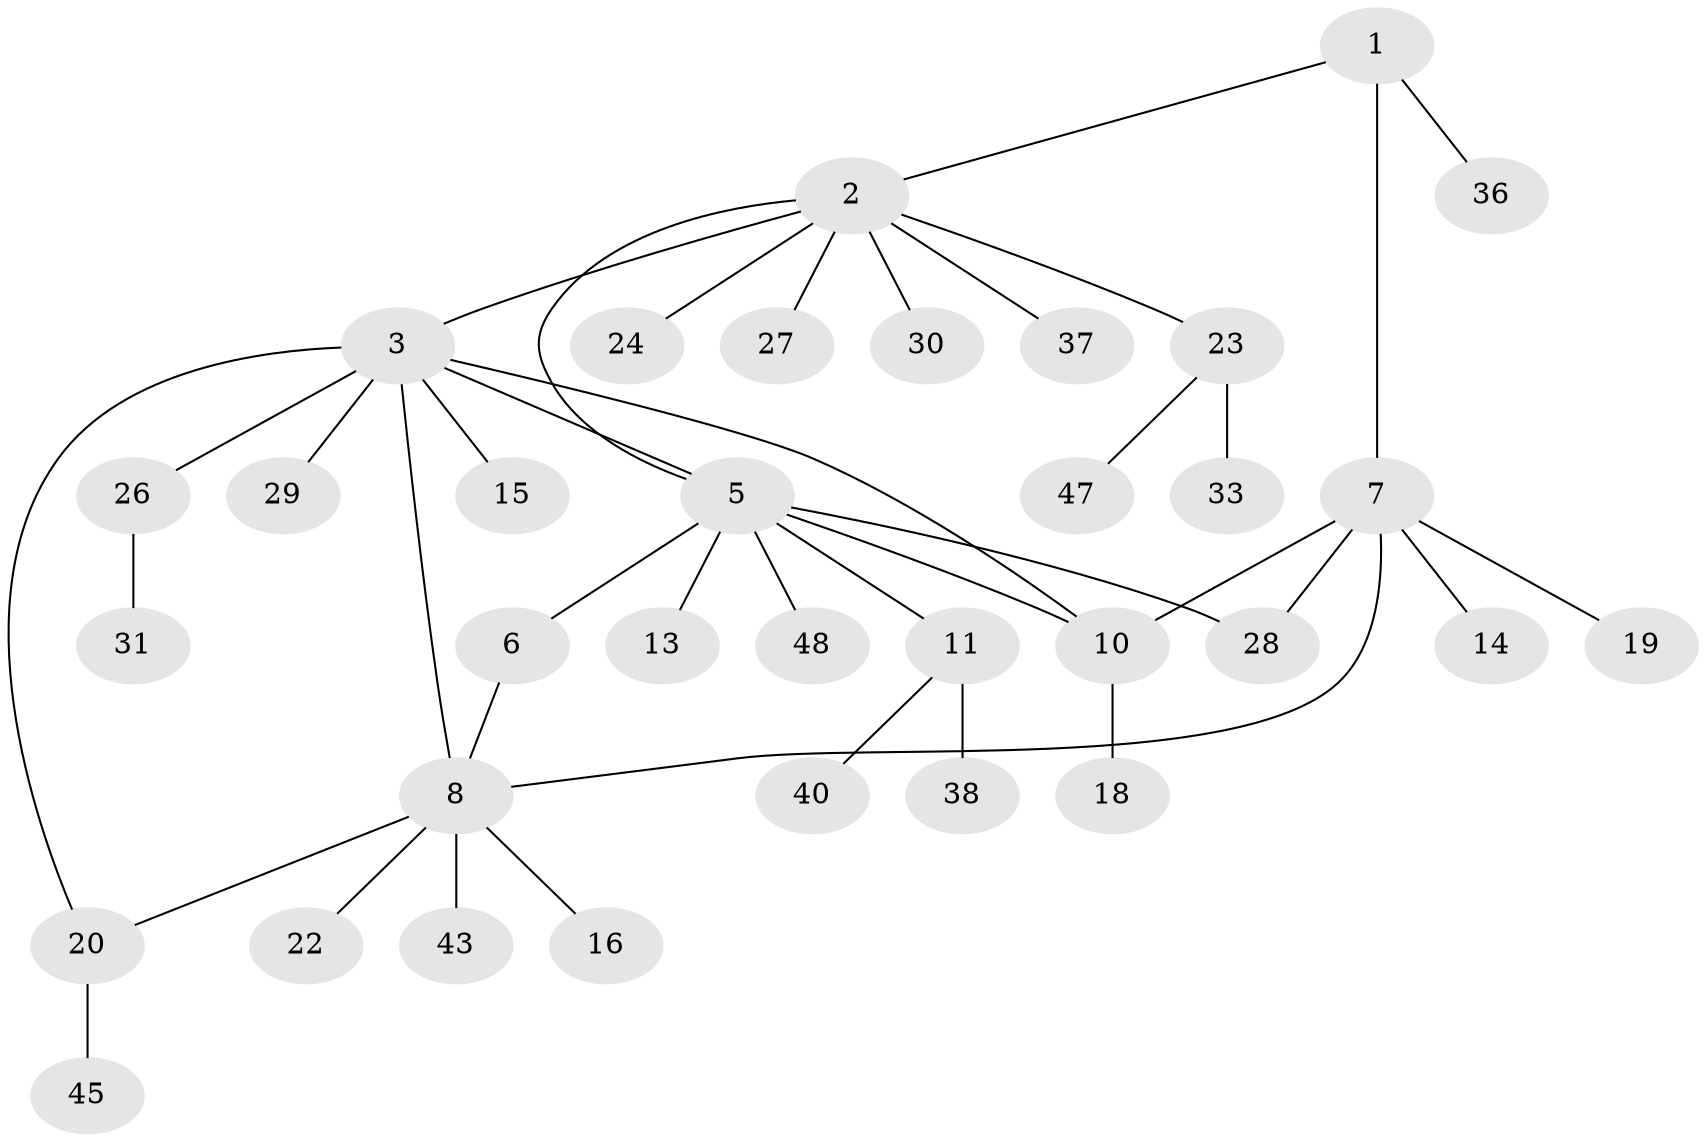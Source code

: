 // original degree distribution, {4: 0.0625, 8: 0.08333333333333333, 2: 0.1875, 5: 0.041666666666666664, 3: 0.08333333333333333, 1: 0.5416666666666666}
// Generated by graph-tools (version 1.1) at 2025/11/02/27/25 16:11:32]
// undirected, 34 vertices, 40 edges
graph export_dot {
graph [start="1"]
  node [color=gray90,style=filled];
  1 [super="+21"];
  2 [super="+12"];
  3 [super="+4"];
  5 [super="+44"];
  6;
  7 [super="+9"];
  8 [super="+25"];
  10 [super="+46"];
  11 [super="+35"];
  13 [super="+17"];
  14;
  15 [super="+42"];
  16;
  18;
  19;
  20 [super="+32"];
  22;
  23 [super="+34"];
  24;
  26 [super="+39"];
  27;
  28 [super="+41"];
  29;
  30;
  31;
  33;
  36;
  37;
  38;
  40;
  43;
  45;
  47;
  48;
  1 -- 2;
  1 -- 7 [weight=2];
  1 -- 36;
  2 -- 3;
  2 -- 5;
  2 -- 23;
  2 -- 27;
  2 -- 30;
  2 -- 37;
  2 -- 24;
  3 -- 8;
  3 -- 10;
  3 -- 15;
  3 -- 26;
  3 -- 29;
  3 -- 5;
  3 -- 20;
  5 -- 6;
  5 -- 10;
  5 -- 11;
  5 -- 13;
  5 -- 48;
  5 -- 28;
  6 -- 8;
  7 -- 8;
  7 -- 19;
  7 -- 10;
  7 -- 28;
  7 -- 14;
  8 -- 16;
  8 -- 20;
  8 -- 22;
  8 -- 43;
  10 -- 18;
  11 -- 38;
  11 -- 40;
  20 -- 45;
  23 -- 33;
  23 -- 47;
  26 -- 31;
}
